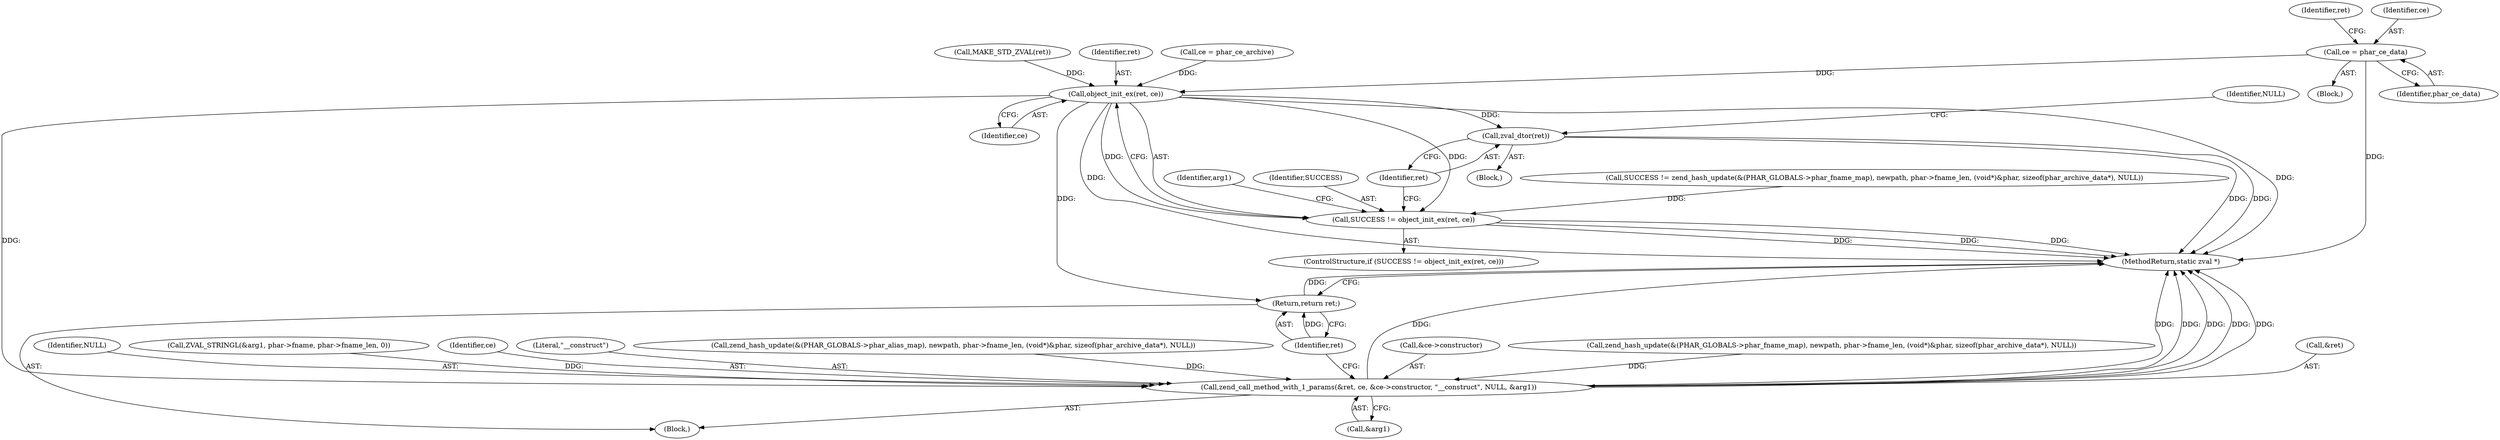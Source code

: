 digraph "0_php_b2cf3f064b8f5efef89bb084521b61318c71781b@pointer" {
"1000638" [label="(Call,ce = phar_ce_data)"];
"1000651" [label="(Call,object_init_ex(ret, ce))"];
"1000649" [label="(Call,SUCCESS != object_init_ex(ret, ce))"];
"1000655" [label="(Call,zval_dtor(ret))"];
"1000672" [label="(Call,zend_call_method_with_1_params(&ret, ce, &ce->constructor, \"__construct\", NULL, &arg1))"];
"1000684" [label="(Return,return ret;)"];
"1000654" [label="(Block,)"];
"1000648" [label="(ControlStructure,if (SUCCESS != object_init_ex(ret, ce)))"];
"1000601" [label="(Call,zend_hash_update(&(PHAR_GLOBALS->phar_fname_map), newpath, phar->fname_len, (void*)&phar, sizeof(phar_archive_data*), NULL))"];
"1000682" [label="(Call,&arg1)"];
"1000676" [label="(Call,&ce->constructor)"];
"1000640" [label="(Identifier,phar_ce_data)"];
"1000646" [label="(Call,MAKE_STD_ZVAL(ret))"];
"1000673" [label="(Call,&ret)"];
"1000681" [label="(Identifier,NULL)"];
"1000662" [label="(Call,ZVAL_STRINGL(&arg1, phar->fname, phar->fname_len, 0))"];
"1000599" [label="(Call,SUCCESS != zend_hash_update(&(PHAR_GLOBALS->phar_fname_map), newpath, phar->fname_len, (void*)&phar, sizeof(phar_archive_data*), NULL))"];
"1000652" [label="(Identifier,ret)"];
"1000637" [label="(Block,)"];
"1000675" [label="(Identifier,ce)"];
"1000653" [label="(Identifier,ce)"];
"1000651" [label="(Call,object_init_ex(ret, ce))"];
"1000672" [label="(Call,zend_call_method_with_1_params(&ret, ce, &ce->constructor, \"__construct\", NULL, &arg1))"];
"1000649" [label="(Call,SUCCESS != object_init_ex(ret, ce))"];
"1000643" [label="(Call,ce = phar_ce_archive)"];
"1000680" [label="(Literal,\"__construct\")"];
"1000656" [label="(Identifier,ret)"];
"1000685" [label="(Identifier,ret)"];
"1000647" [label="(Identifier,ret)"];
"1000661" [label="(Identifier,arg1)"];
"1000684" [label="(Return,return ret;)"];
"1000655" [label="(Call,zval_dtor(ret))"];
"1000106" [label="(Block,)"];
"1000639" [label="(Identifier,ce)"];
"1000650" [label="(Identifier,SUCCESS)"];
"1000658" [label="(Identifier,NULL)"];
"1000638" [label="(Call,ce = phar_ce_data)"];
"1000686" [label="(MethodReturn,static zval *)"];
"1000557" [label="(Call,zend_hash_update(&(PHAR_GLOBALS->phar_alias_map), newpath, phar->fname_len, (void*)&phar, sizeof(phar_archive_data*), NULL))"];
"1000638" -> "1000637"  [label="AST: "];
"1000638" -> "1000640"  [label="CFG: "];
"1000639" -> "1000638"  [label="AST: "];
"1000640" -> "1000638"  [label="AST: "];
"1000647" -> "1000638"  [label="CFG: "];
"1000638" -> "1000686"  [label="DDG: "];
"1000638" -> "1000651"  [label="DDG: "];
"1000651" -> "1000649"  [label="AST: "];
"1000651" -> "1000653"  [label="CFG: "];
"1000652" -> "1000651"  [label="AST: "];
"1000653" -> "1000651"  [label="AST: "];
"1000649" -> "1000651"  [label="CFG: "];
"1000651" -> "1000686"  [label="DDG: "];
"1000651" -> "1000686"  [label="DDG: "];
"1000651" -> "1000649"  [label="DDG: "];
"1000651" -> "1000649"  [label="DDG: "];
"1000646" -> "1000651"  [label="DDG: "];
"1000643" -> "1000651"  [label="DDG: "];
"1000651" -> "1000655"  [label="DDG: "];
"1000651" -> "1000672"  [label="DDG: "];
"1000651" -> "1000684"  [label="DDG: "];
"1000649" -> "1000648"  [label="AST: "];
"1000650" -> "1000649"  [label="AST: "];
"1000656" -> "1000649"  [label="CFG: "];
"1000661" -> "1000649"  [label="CFG: "];
"1000649" -> "1000686"  [label="DDG: "];
"1000649" -> "1000686"  [label="DDG: "];
"1000649" -> "1000686"  [label="DDG: "];
"1000599" -> "1000649"  [label="DDG: "];
"1000655" -> "1000654"  [label="AST: "];
"1000655" -> "1000656"  [label="CFG: "];
"1000656" -> "1000655"  [label="AST: "];
"1000658" -> "1000655"  [label="CFG: "];
"1000655" -> "1000686"  [label="DDG: "];
"1000655" -> "1000686"  [label="DDG: "];
"1000672" -> "1000106"  [label="AST: "];
"1000672" -> "1000682"  [label="CFG: "];
"1000673" -> "1000672"  [label="AST: "];
"1000675" -> "1000672"  [label="AST: "];
"1000676" -> "1000672"  [label="AST: "];
"1000680" -> "1000672"  [label="AST: "];
"1000681" -> "1000672"  [label="AST: "];
"1000682" -> "1000672"  [label="AST: "];
"1000685" -> "1000672"  [label="CFG: "];
"1000672" -> "1000686"  [label="DDG: "];
"1000672" -> "1000686"  [label="DDG: "];
"1000672" -> "1000686"  [label="DDG: "];
"1000672" -> "1000686"  [label="DDG: "];
"1000672" -> "1000686"  [label="DDG: "];
"1000672" -> "1000686"  [label="DDG: "];
"1000601" -> "1000672"  [label="DDG: "];
"1000557" -> "1000672"  [label="DDG: "];
"1000662" -> "1000672"  [label="DDG: "];
"1000684" -> "1000106"  [label="AST: "];
"1000684" -> "1000685"  [label="CFG: "];
"1000685" -> "1000684"  [label="AST: "];
"1000686" -> "1000684"  [label="CFG: "];
"1000684" -> "1000686"  [label="DDG: "];
"1000685" -> "1000684"  [label="DDG: "];
}
